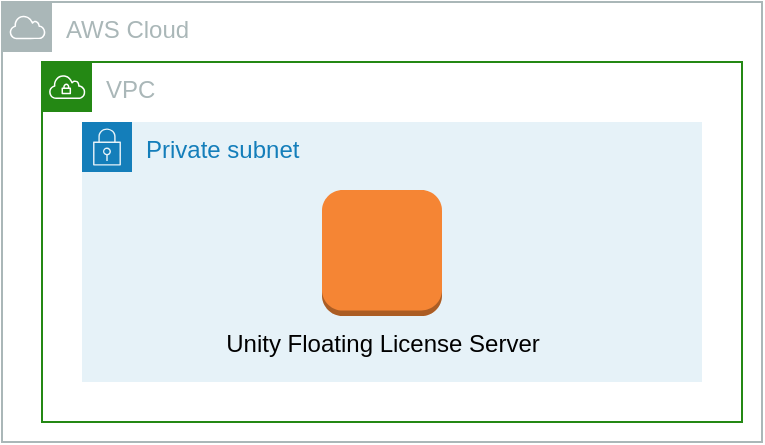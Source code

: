 <mxfile version="21.7.4" type="device">
  <diagram name="Page-1" id="Nu4sfO0qD2kGq5dg2Ozb">
    <mxGraphModel dx="952" dy="822" grid="1" gridSize="10" guides="1" tooltips="1" connect="1" arrows="1" fold="1" page="1" pageScale="1" pageWidth="850" pageHeight="1100" math="0" shadow="0">
      <root>
        <mxCell id="0" />
        <mxCell id="1" parent="0" />
        <mxCell id="R-RlMXOlaUykPNA1opGS-1" value="AWS Cloud" style="sketch=0;outlineConnect=0;gradientColor=none;html=1;whiteSpace=wrap;fontSize=12;fontStyle=0;shape=mxgraph.aws4.group;grIcon=mxgraph.aws4.group_aws_cloud;strokeColor=#AAB7B8;fillColor=none;verticalAlign=top;align=left;spacingLeft=30;fontColor=#AAB7B8;dashed=0;" vertex="1" parent="1">
          <mxGeometry x="210" y="180" width="380" height="220" as="geometry" />
        </mxCell>
        <mxCell id="R-RlMXOlaUykPNA1opGS-2" value="VPC" style="points=[[0,0],[0.25,0],[0.5,0],[0.75,0],[1,0],[1,0.25],[1,0.5],[1,0.75],[1,1],[0.75,1],[0.5,1],[0.25,1],[0,1],[0,0.75],[0,0.5],[0,0.25]];outlineConnect=0;gradientColor=none;html=1;whiteSpace=wrap;fontSize=12;fontStyle=0;container=1;pointerEvents=0;collapsible=0;recursiveResize=0;shape=mxgraph.aws4.group;grIcon=mxgraph.aws4.group_vpc;strokeColor=#248814;fillColor=none;verticalAlign=top;align=left;spacingLeft=30;fontColor=#AAB7B8;dashed=0;" vertex="1" parent="1">
          <mxGeometry x="230" y="210" width="350" height="180" as="geometry" />
        </mxCell>
        <mxCell id="R-RlMXOlaUykPNA1opGS-3" value="Private subnet" style="points=[[0,0],[0.25,0],[0.5,0],[0.75,0],[1,0],[1,0.25],[1,0.5],[1,0.75],[1,1],[0.75,1],[0.5,1],[0.25,1],[0,1],[0,0.75],[0,0.5],[0,0.25]];outlineConnect=0;gradientColor=none;html=1;whiteSpace=wrap;fontSize=12;fontStyle=0;container=1;pointerEvents=0;collapsible=0;recursiveResize=0;shape=mxgraph.aws4.group;grIcon=mxgraph.aws4.group_security_group;grStroke=0;strokeColor=#147EBA;fillColor=#E6F2F8;verticalAlign=top;align=left;spacingLeft=30;fontColor=#147EBA;dashed=0;" vertex="1" parent="1">
          <mxGeometry x="250" y="240" width="310" height="130" as="geometry" />
        </mxCell>
        <mxCell id="R-RlMXOlaUykPNA1opGS-4" value="Unity Floating License Server" style="outlineConnect=0;dashed=0;verticalLabelPosition=bottom;verticalAlign=top;align=center;html=1;shape=mxgraph.aws3.instance;fillColor=#F58534;gradientColor=none;" vertex="1" parent="R-RlMXOlaUykPNA1opGS-3">
          <mxGeometry x="120" y="34" width="60" height="63" as="geometry" />
        </mxCell>
      </root>
    </mxGraphModel>
  </diagram>
</mxfile>
